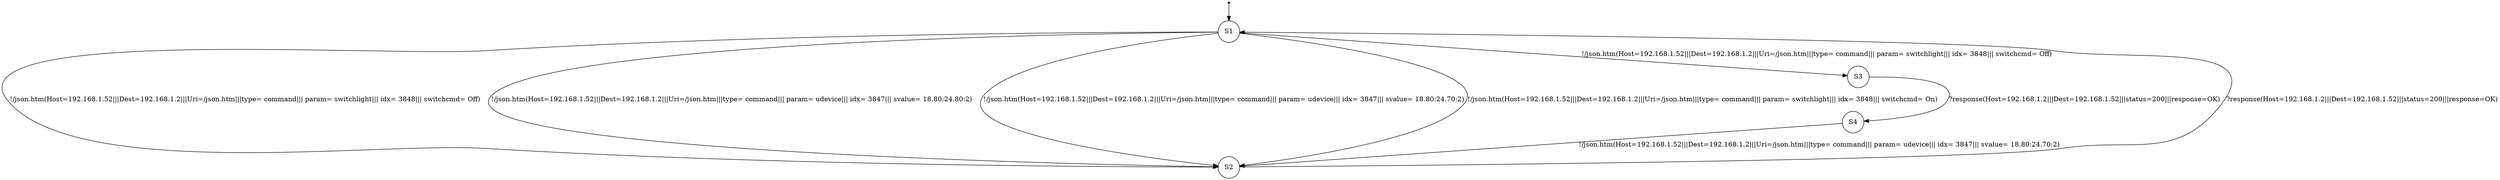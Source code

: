 digraph LTS {
S00[shape=point]
S1[label=S1,shape=circle];
S2[label=S2,shape=circle];
S3[label=S3,shape=circle];
S4[label=S4,shape=circle];
S00 -> S1
S1 -> S2[label ="!/json.htm(Host=192.168.1.52|||Dest=192.168.1.2|||Uri=/json.htm|||type= command||| param= switchlight||| idx= 3848||| switchcmd= Off)"];
S1 -> S2[label ="!/json.htm(Host=192.168.1.52|||Dest=192.168.1.2|||Uri=/json.htm|||type= command||| param= udevice||| idx= 3847||| svalue= 18.80:24.80:2)"];
S1 -> S2[label ="!/json.htm(Host=192.168.1.52|||Dest=192.168.1.2|||Uri=/json.htm|||type= command||| param= udevice||| idx= 3847||| svalue= 18.80:24.70:2)"];
S1 -> S2[label ="!/json.htm(Host=192.168.1.52|||Dest=192.168.1.2|||Uri=/json.htm|||type= command||| param= switchlight||| idx= 3848||| switchcmd= On)"];
S1 -> S3[label ="!/json.htm(Host=192.168.1.52|||Dest=192.168.1.2|||Uri=/json.htm|||type= command||| param= switchlight||| idx= 3848||| switchcmd= Off)"];
S2 -> S1[label ="?response(Host=192.168.1.2|||Dest=192.168.1.52|||status=200|||response=OK)"];
S3 -> S4[label ="?response(Host=192.168.1.2|||Dest=192.168.1.52|||status=200|||response=OK)"];
S4 -> S2[label ="!/json.htm(Host=192.168.1.52|||Dest=192.168.1.2|||Uri=/json.htm|||type= command||| param= udevice||| idx= 3847||| svalue= 18.80:24.70:2)"];
}
